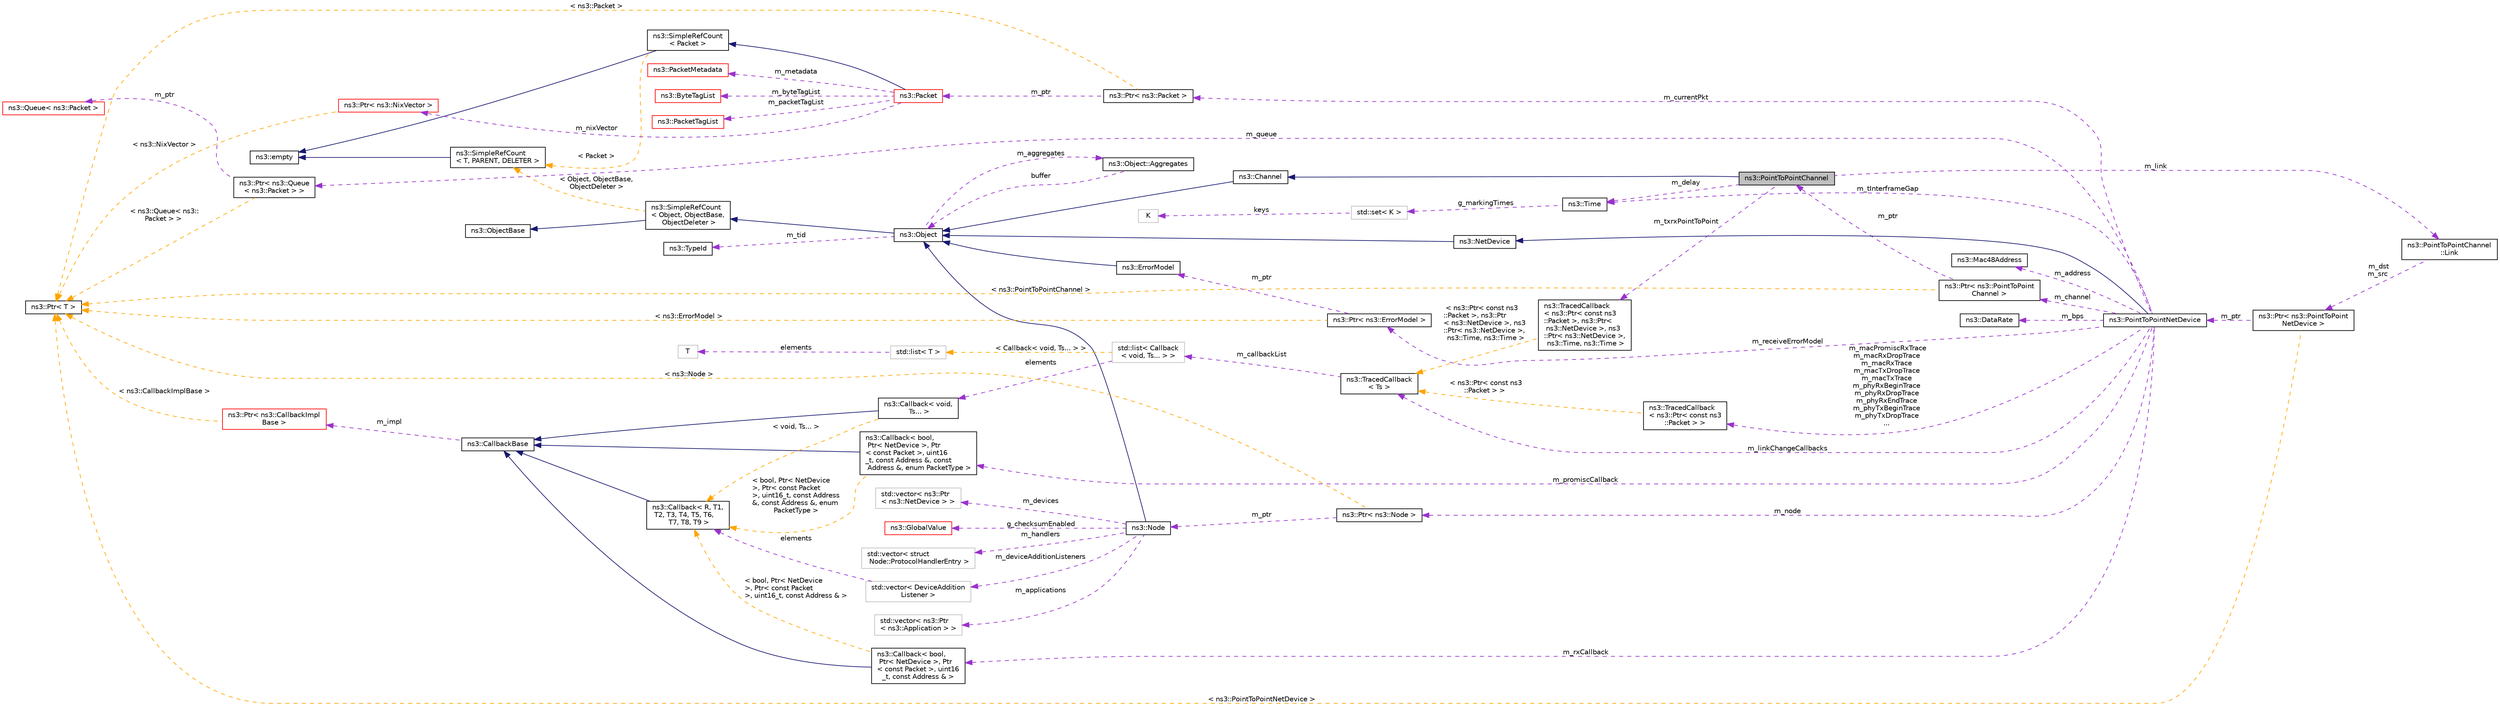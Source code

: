 digraph "ns3::PointToPointChannel"
{
 // LATEX_PDF_SIZE
  edge [fontname="Helvetica",fontsize="10",labelfontname="Helvetica",labelfontsize="10"];
  node [fontname="Helvetica",fontsize="10",shape=record];
  rankdir="LR";
  Node1 [label="ns3::PointToPointChannel",height=0.2,width=0.4,color="black", fillcolor="grey75", style="filled", fontcolor="black",tooltip="Simple Point To Point Channel."];
  Node2 -> Node1 [dir="back",color="midnightblue",fontsize="10",style="solid",fontname="Helvetica"];
  Node2 [label="ns3::Channel",height=0.2,width=0.4,color="black", fillcolor="white", style="filled",URL="$classns3_1_1_channel.html",tooltip="Abstract Channel Base Class."];
  Node3 -> Node2 [dir="back",color="midnightblue",fontsize="10",style="solid",fontname="Helvetica"];
  Node3 [label="ns3::Object",height=0.2,width=0.4,color="black", fillcolor="white", style="filled",URL="$classns3_1_1_object.html",tooltip="A base class which provides memory management and object aggregation."];
  Node4 -> Node3 [dir="back",color="midnightblue",fontsize="10",style="solid",fontname="Helvetica"];
  Node4 [label="ns3::SimpleRefCount\l\< Object, ObjectBase,\l ObjectDeleter \>",height=0.2,width=0.4,color="black", fillcolor="white", style="filled",URL="$classns3_1_1_simple_ref_count.html",tooltip=" "];
  Node5 -> Node4 [dir="back",color="midnightblue",fontsize="10",style="solid",fontname="Helvetica"];
  Node5 [label="ns3::ObjectBase",height=0.2,width=0.4,color="black", fillcolor="white", style="filled",URL="$classns3_1_1_object_base.html",tooltip="Anchor the ns-3 type and attribute system."];
  Node6 -> Node4 [dir="back",color="orange",fontsize="10",style="dashed",label=" \< Object, ObjectBase,\l ObjectDeleter \>" ,fontname="Helvetica"];
  Node6 [label="ns3::SimpleRefCount\l\< T, PARENT, DELETER \>",height=0.2,width=0.4,color="black", fillcolor="white", style="filled",URL="$classns3_1_1_simple_ref_count.html",tooltip="A template-based reference counting class."];
  Node7 -> Node6 [dir="back",color="midnightblue",fontsize="10",style="solid",fontname="Helvetica"];
  Node7 [label="ns3::empty",height=0.2,width=0.4,color="black", fillcolor="white", style="filled",URL="$classns3_1_1empty.html",tooltip="make Callback use a separate empty type"];
  Node8 -> Node3 [dir="back",color="darkorchid3",fontsize="10",style="dashed",label=" m_tid" ,fontname="Helvetica"];
  Node8 [label="ns3::TypeId",height=0.2,width=0.4,color="black", fillcolor="white", style="filled",URL="$classns3_1_1_type_id.html",tooltip="a unique identifier for an interface."];
  Node9 -> Node3 [dir="back",color="darkorchid3",fontsize="10",style="dashed",label=" m_aggregates" ,fontname="Helvetica"];
  Node9 [label="ns3::Object::Aggregates",height=0.2,width=0.4,color="black", fillcolor="white", style="filled",URL="$structns3_1_1_object_1_1_aggregates.html",tooltip="The list of Objects aggregated to this one."];
  Node3 -> Node9 [dir="back",color="darkorchid3",fontsize="10",style="dashed",label=" buffer" ,fontname="Helvetica"];
  Node10 -> Node1 [dir="back",color="darkorchid3",fontsize="10",style="dashed",label=" m_link" ,fontname="Helvetica"];
  Node10 [label="ns3::PointToPointChannel\l::Link",height=0.2,width=0.4,color="black", fillcolor="white", style="filled",URL="$classns3_1_1_point_to_point_channel_1_1_link.html",tooltip="Wire model for the PointToPointChannel."];
  Node11 -> Node10 [dir="back",color="darkorchid3",fontsize="10",style="dashed",label=" m_dst\nm_src" ,fontname="Helvetica"];
  Node11 [label="ns3::Ptr\< ns3::PointToPoint\lNetDevice \>",height=0.2,width=0.4,color="black", fillcolor="white", style="filled",URL="$classns3_1_1_ptr.html",tooltip=" "];
  Node12 -> Node11 [dir="back",color="darkorchid3",fontsize="10",style="dashed",label=" m_ptr" ,fontname="Helvetica"];
  Node12 [label="ns3::PointToPointNetDevice",height=0.2,width=0.4,color="black", fillcolor="white", style="filled",URL="$classns3_1_1_point_to_point_net_device.html",tooltip="A Device for a Point to Point Network Link."];
  Node13 -> Node12 [dir="back",color="midnightblue",fontsize="10",style="solid",fontname="Helvetica"];
  Node13 [label="ns3::NetDevice",height=0.2,width=0.4,color="black", fillcolor="white", style="filled",URL="$classns3_1_1_net_device.html",tooltip="Network layer to device interface."];
  Node3 -> Node13 [dir="back",color="midnightblue",fontsize="10",style="solid",fontname="Helvetica"];
  Node14 -> Node12 [dir="back",color="darkorchid3",fontsize="10",style="dashed",label=" m_address" ,fontname="Helvetica"];
  Node14 [label="ns3::Mac48Address",height=0.2,width=0.4,color="black", fillcolor="white", style="filled",URL="$classns3_1_1_mac48_address.html",tooltip="an EUI-48 address"];
  Node15 -> Node12 [dir="back",color="darkorchid3",fontsize="10",style="dashed",label=" m_macPromiscRxTrace\nm_macRxDropTrace\nm_macRxTrace\nm_macTxDropTrace\nm_macTxTrace\nm_phyRxBeginTrace\nm_phyRxDropTrace\nm_phyRxEndTrace\nm_phyTxBeginTrace\nm_phyTxDropTrace\n..." ,fontname="Helvetica"];
  Node15 [label="ns3::TracedCallback\l\< ns3::Ptr\< const ns3\l::Packet \> \>",height=0.2,width=0.4,color="black", fillcolor="white", style="filled",URL="$classns3_1_1_traced_callback.html",tooltip=" "];
  Node16 -> Node15 [dir="back",color="orange",fontsize="10",style="dashed",label=" \< ns3::Ptr\< const ns3\l::Packet \> \>" ,fontname="Helvetica"];
  Node16 [label="ns3::TracedCallback\l\< Ts \>",height=0.2,width=0.4,color="black", fillcolor="white", style="filled",URL="$classns3_1_1_traced_callback.html",tooltip="Forward calls to a chain of Callback."];
  Node17 -> Node16 [dir="back",color="darkorchid3",fontsize="10",style="dashed",label=" m_callbackList" ,fontname="Helvetica"];
  Node17 [label="std::list\< Callback\l\< void, Ts... \> \>",height=0.2,width=0.4,color="grey75", fillcolor="white", style="filled",tooltip=" "];
  Node18 -> Node17 [dir="back",color="darkorchid3",fontsize="10",style="dashed",label=" elements" ,fontname="Helvetica"];
  Node18 [label="ns3::Callback\< void,\l Ts... \>",height=0.2,width=0.4,color="black", fillcolor="white", style="filled",URL="$classns3_1_1_callback.html",tooltip=" "];
  Node19 -> Node18 [dir="back",color="midnightblue",fontsize="10",style="solid",fontname="Helvetica"];
  Node19 [label="ns3::CallbackBase",height=0.2,width=0.4,color="black", fillcolor="white", style="filled",URL="$classns3_1_1_callback_base.html",tooltip="Base class for Callback class."];
  Node20 -> Node19 [dir="back",color="darkorchid3",fontsize="10",style="dashed",label=" m_impl" ,fontname="Helvetica"];
  Node20 [label="ns3::Ptr\< ns3::CallbackImpl\lBase \>",height=0.2,width=0.4,color="red", fillcolor="white", style="filled",URL="$classns3_1_1_ptr.html",tooltip=" "];
  Node23 -> Node20 [dir="back",color="orange",fontsize="10",style="dashed",label=" \< ns3::CallbackImplBase \>" ,fontname="Helvetica"];
  Node23 [label="ns3::Ptr\< T \>",height=0.2,width=0.4,color="black", fillcolor="white", style="filled",URL="$classns3_1_1_ptr.html",tooltip="Smart pointer class similar to boost::intrusive_ptr."];
  Node24 -> Node18 [dir="back",color="orange",fontsize="10",style="dashed",label=" \< void, Ts... \>" ,fontname="Helvetica"];
  Node24 [label="ns3::Callback\< R, T1,\l T2, T3, T4, T5, T6,\l T7, T8, T9 \>",height=0.2,width=0.4,color="black", fillcolor="white", style="filled",URL="$classns3_1_1_callback.html",tooltip="Callback template class."];
  Node19 -> Node24 [dir="back",color="midnightblue",fontsize="10",style="solid",fontname="Helvetica"];
  Node25 -> Node17 [dir="back",color="orange",fontsize="10",style="dashed",label=" \< Callback\< void, Ts... \> \>" ,fontname="Helvetica"];
  Node25 [label="std::list\< T \>",height=0.2,width=0.4,color="grey75", fillcolor="white", style="filled",tooltip=" "];
  Node26 -> Node25 [dir="back",color="darkorchid3",fontsize="10",style="dashed",label=" elements" ,fontname="Helvetica"];
  Node26 [label="T",height=0.2,width=0.4,color="grey75", fillcolor="white", style="filled",tooltip=" "];
  Node27 -> Node12 [dir="back",color="darkorchid3",fontsize="10",style="dashed",label=" m_bps" ,fontname="Helvetica"];
  Node27 [label="ns3::DataRate",height=0.2,width=0.4,color="black", fillcolor="white", style="filled",URL="$classns3_1_1_data_rate.html",tooltip="Class for representing data rates."];
  Node28 -> Node12 [dir="back",color="darkorchid3",fontsize="10",style="dashed",label=" m_promiscCallback" ,fontname="Helvetica"];
  Node28 [label="ns3::Callback\< bool,\l Ptr\< NetDevice \>, Ptr\l\< const Packet \>, uint16\l_t, const Address &, const\l Address &, enum PacketType \>",height=0.2,width=0.4,color="black", fillcolor="white", style="filled",URL="$classns3_1_1_callback.html",tooltip=" "];
  Node19 -> Node28 [dir="back",color="midnightblue",fontsize="10",style="solid",fontname="Helvetica"];
  Node24 -> Node28 [dir="back",color="orange",fontsize="10",style="dashed",label=" \< bool, Ptr\< NetDevice\l \>, Ptr\< const Packet\l \>, uint16_t, const Address\l &, const Address &, enum\l PacketType \>" ,fontname="Helvetica"];
  Node29 -> Node12 [dir="back",color="darkorchid3",fontsize="10",style="dashed",label=" m_node" ,fontname="Helvetica"];
  Node29 [label="ns3::Ptr\< ns3::Node \>",height=0.2,width=0.4,color="black", fillcolor="white", style="filled",URL="$classns3_1_1_ptr.html",tooltip=" "];
  Node30 -> Node29 [dir="back",color="darkorchid3",fontsize="10",style="dashed",label=" m_ptr" ,fontname="Helvetica"];
  Node30 [label="ns3::Node",height=0.2,width=0.4,color="black", fillcolor="white", style="filled",URL="$classns3_1_1_node.html",tooltip="A network Node."];
  Node3 -> Node30 [dir="back",color="midnightblue",fontsize="10",style="solid",fontname="Helvetica"];
  Node31 -> Node30 [dir="back",color="darkorchid3",fontsize="10",style="dashed",label=" m_applications" ,fontname="Helvetica"];
  Node31 [label="std::vector\< ns3::Ptr\l\< ns3::Application \> \>",height=0.2,width=0.4,color="grey75", fillcolor="white", style="filled",tooltip=" "];
  Node42 -> Node30 [dir="back",color="darkorchid3",fontsize="10",style="dashed",label=" m_devices" ,fontname="Helvetica"];
  Node42 [label="std::vector\< ns3::Ptr\l\< ns3::NetDevice \> \>",height=0.2,width=0.4,color="grey75", fillcolor="white", style="filled",tooltip=" "];
  Node44 -> Node30 [dir="back",color="darkorchid3",fontsize="10",style="dashed",label=" g_checksumEnabled" ,fontname="Helvetica"];
  Node44 [label="ns3::GlobalValue",height=0.2,width=0.4,color="red", fillcolor="white", style="filled",URL="$classns3_1_1_global_value.html",tooltip="Hold a so-called 'global value'."];
  Node53 -> Node30 [dir="back",color="darkorchid3",fontsize="10",style="dashed",label=" m_handlers" ,fontname="Helvetica"];
  Node53 [label="std::vector\< struct\l Node::ProtocolHandlerEntry \>",height=0.2,width=0.4,color="grey75", fillcolor="white", style="filled",tooltip=" "];
  Node56 -> Node30 [dir="back",color="darkorchid3",fontsize="10",style="dashed",label=" m_deviceAdditionListeners" ,fontname="Helvetica"];
  Node56 [label="std::vector\< DeviceAddition\lListener \>",height=0.2,width=0.4,color="grey75", fillcolor="white", style="filled",tooltip=" "];
  Node24 -> Node56 [dir="back",color="darkorchid3",fontsize="10",style="dashed",label=" elements" ,fontname="Helvetica"];
  Node23 -> Node29 [dir="back",color="orange",fontsize="10",style="dashed",label=" \< ns3::Node \>" ,fontname="Helvetica"];
  Node16 -> Node12 [dir="back",color="darkorchid3",fontsize="10",style="dashed",label=" m_linkChangeCallbacks" ,fontname="Helvetica"];
  Node57 -> Node12 [dir="back",color="darkorchid3",fontsize="10",style="dashed",label=" m_rxCallback" ,fontname="Helvetica"];
  Node57 [label="ns3::Callback\< bool,\l Ptr\< NetDevice \>, Ptr\l\< const Packet \>, uint16\l_t, const Address & \>",height=0.2,width=0.4,color="black", fillcolor="white", style="filled",URL="$classns3_1_1_callback.html",tooltip=" "];
  Node19 -> Node57 [dir="back",color="midnightblue",fontsize="10",style="solid",fontname="Helvetica"];
  Node24 -> Node57 [dir="back",color="orange",fontsize="10",style="dashed",label=" \< bool, Ptr\< NetDevice\l \>, Ptr\< const Packet\l \>, uint16_t, const Address & \>" ,fontname="Helvetica"];
  Node38 -> Node12 [dir="back",color="darkorchid3",fontsize="10",style="dashed",label=" m_tInterframeGap" ,fontname="Helvetica"];
  Node38 [label="ns3::Time",height=0.2,width=0.4,color="black", fillcolor="white", style="filled",URL="$classns3_1_1_time.html",tooltip="Simulation virtual time values and global simulation resolution."];
  Node39 -> Node38 [dir="back",color="darkorchid3",fontsize="10",style="dashed",label=" g_markingTimes" ,fontname="Helvetica"];
  Node39 [label="std::set\< K \>",height=0.2,width=0.4,color="grey75", fillcolor="white", style="filled",tooltip=" "];
  Node40 -> Node39 [dir="back",color="darkorchid3",fontsize="10",style="dashed",label=" keys" ,fontname="Helvetica"];
  Node40 [label="K",height=0.2,width=0.4,color="grey75", fillcolor="white", style="filled",tooltip=" "];
  Node58 -> Node12 [dir="back",color="darkorchid3",fontsize="10",style="dashed",label=" m_currentPkt" ,fontname="Helvetica"];
  Node58 [label="ns3::Ptr\< ns3::Packet \>",height=0.2,width=0.4,color="black", fillcolor="white", style="filled",URL="$classns3_1_1_ptr.html",tooltip=" "];
  Node59 -> Node58 [dir="back",color="darkorchid3",fontsize="10",style="dashed",label=" m_ptr" ,fontname="Helvetica"];
  Node59 [label="ns3::Packet",height=0.2,width=0.4,color="red", fillcolor="white", style="filled",URL="$classns3_1_1_packet.html",tooltip="network packets"];
  Node60 -> Node59 [dir="back",color="midnightblue",fontsize="10",style="solid",fontname="Helvetica"];
  Node60 [label="ns3::SimpleRefCount\l\< Packet \>",height=0.2,width=0.4,color="black", fillcolor="white", style="filled",URL="$classns3_1_1_simple_ref_count.html",tooltip=" "];
  Node7 -> Node60 [dir="back",color="midnightblue",fontsize="10",style="solid",fontname="Helvetica"];
  Node6 -> Node60 [dir="back",color="orange",fontsize="10",style="dashed",label=" \< Packet \>" ,fontname="Helvetica"];
  Node61 -> Node59 [dir="back",color="darkorchid3",fontsize="10",style="dashed",label=" m_nixVector" ,fontname="Helvetica"];
  Node61 [label="ns3::Ptr\< ns3::NixVector \>",height=0.2,width=0.4,color="red", fillcolor="white", style="filled",URL="$classns3_1_1_ptr.html",tooltip=" "];
  Node23 -> Node61 [dir="back",color="orange",fontsize="10",style="dashed",label=" \< ns3::NixVector \>" ,fontname="Helvetica"];
  Node65 -> Node59 [dir="back",color="darkorchid3",fontsize="10",style="dashed",label=" m_metadata" ,fontname="Helvetica"];
  Node65 [label="ns3::PacketMetadata",height=0.2,width=0.4,color="red", fillcolor="white", style="filled",URL="$classns3_1_1_packet_metadata.html",tooltip="Handle packet metadata about packet headers and trailers."];
  Node68 -> Node59 [dir="back",color="darkorchid3",fontsize="10",style="dashed",label=" m_byteTagList" ,fontname="Helvetica"];
  Node68 [label="ns3::ByteTagList",height=0.2,width=0.4,color="red", fillcolor="white", style="filled",URL="$classns3_1_1_byte_tag_list.html",tooltip="keep track of the byte tags stored in a packet."];
  Node70 -> Node59 [dir="back",color="darkorchid3",fontsize="10",style="dashed",label=" m_packetTagList" ,fontname="Helvetica"];
  Node70 [label="ns3::PacketTagList",height=0.2,width=0.4,color="red", fillcolor="white", style="filled",URL="$classns3_1_1_packet_tag_list.html",tooltip="List of the packet tags stored in a packet."];
  Node23 -> Node58 [dir="back",color="orange",fontsize="10",style="dashed",label=" \< ns3::Packet \>" ,fontname="Helvetica"];
  Node75 -> Node12 [dir="back",color="darkorchid3",fontsize="10",style="dashed",label=" m_channel" ,fontname="Helvetica"];
  Node75 [label="ns3::Ptr\< ns3::PointToPoint\lChannel \>",height=0.2,width=0.4,color="black", fillcolor="white", style="filled",URL="$classns3_1_1_ptr.html",tooltip=" "];
  Node1 -> Node75 [dir="back",color="darkorchid3",fontsize="10",style="dashed",label=" m_ptr" ,fontname="Helvetica"];
  Node23 -> Node75 [dir="back",color="orange",fontsize="10",style="dashed",label=" \< ns3::PointToPointChannel \>" ,fontname="Helvetica"];
  Node76 -> Node12 [dir="back",color="darkorchid3",fontsize="10",style="dashed",label=" m_queue" ,fontname="Helvetica"];
  Node76 [label="ns3::Ptr\< ns3::Queue\l\< ns3::Packet \> \>",height=0.2,width=0.4,color="black", fillcolor="white", style="filled",URL="$classns3_1_1_ptr.html",tooltip=" "];
  Node77 -> Node76 [dir="back",color="darkorchid3",fontsize="10",style="dashed",label=" m_ptr" ,fontname="Helvetica"];
  Node77 [label="ns3::Queue\< ns3::Packet \>",height=0.2,width=0.4,color="red", fillcolor="white", style="filled",URL="$classns3_1_1_queue.html",tooltip=" "];
  Node23 -> Node76 [dir="back",color="orange",fontsize="10",style="dashed",label=" \< ns3::Queue\< ns3::\lPacket \> \>" ,fontname="Helvetica"];
  Node87 -> Node12 [dir="back",color="darkorchid3",fontsize="10",style="dashed",label=" m_receiveErrorModel" ,fontname="Helvetica"];
  Node87 [label="ns3::Ptr\< ns3::ErrorModel \>",height=0.2,width=0.4,color="black", fillcolor="white", style="filled",URL="$classns3_1_1_ptr.html",tooltip=" "];
  Node88 -> Node87 [dir="back",color="darkorchid3",fontsize="10",style="dashed",label=" m_ptr" ,fontname="Helvetica"];
  Node88 [label="ns3::ErrorModel",height=0.2,width=0.4,color="black", fillcolor="white", style="filled",URL="$classns3_1_1_error_model.html",tooltip="General error model that can be used to corrupt packets."];
  Node3 -> Node88 [dir="back",color="midnightblue",fontsize="10",style="solid",fontname="Helvetica"];
  Node23 -> Node87 [dir="back",color="orange",fontsize="10",style="dashed",label=" \< ns3::ErrorModel \>" ,fontname="Helvetica"];
  Node23 -> Node11 [dir="back",color="orange",fontsize="10",style="dashed",label=" \< ns3::PointToPointNetDevice \>" ,fontname="Helvetica"];
  Node38 -> Node1 [dir="back",color="darkorchid3",fontsize="10",style="dashed",label=" m_delay" ,fontname="Helvetica"];
  Node89 -> Node1 [dir="back",color="darkorchid3",fontsize="10",style="dashed",label=" m_txrxPointToPoint" ,fontname="Helvetica"];
  Node89 [label="ns3::TracedCallback\l\< ns3::Ptr\< const ns3\l::Packet \>, ns3::Ptr\<\l ns3::NetDevice \>, ns3\l::Ptr\< ns3::NetDevice \>,\l ns3::Time, ns3::Time \>",height=0.2,width=0.4,color="black", fillcolor="white", style="filled",URL="$classns3_1_1_traced_callback.html",tooltip=" "];
  Node16 -> Node89 [dir="back",color="orange",fontsize="10",style="dashed",label=" \< ns3::Ptr\< const ns3\l::Packet \>, ns3::Ptr\l\< ns3::NetDevice \>, ns3\l::Ptr\< ns3::NetDevice \>,\l ns3::Time, ns3::Time \>" ,fontname="Helvetica"];
}
